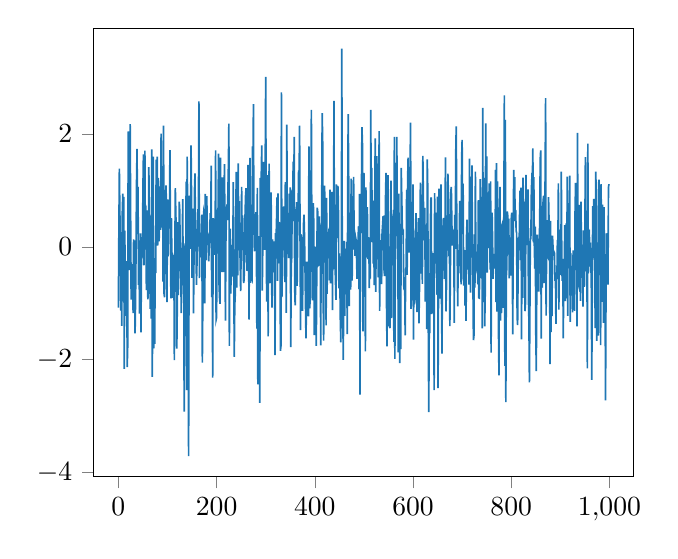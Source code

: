 % This file was created by matplotlib2tikz v0.6.17.
\begin{tikzpicture}

\definecolor{color0}{rgb}{0.122,0.467,0.706}

\begin{axis}[
xmin=-49.95, xmax=1048.95,
ymin=-4.071, ymax=3.873,
tick align=outside,
tick pos=left,
x grid style={white!69.02!black},
y grid style={white!69.02!black}
]
\addplot [semithick, color0, forget plot]
table {%
0 -1.076
1 0.258
2 1.386
3 0.634
4 0.061
5 -1.129
6 -0.28
7 -1.4
8 0.616
9 0.941
10 -0.483
11 0.883
12 -2.161
13 0.288
14 -0.49
15 -0.471
16 -1.223
17 -0.252
18 -2.13
19 -1.765
20 2.043
21 1.449
22 -0.415
23 0.825
24 2.172
25 0.508
26 -0.934
27 -0.503
28 -0.395
29 -0.308
30 -1.174
31 0.131
32 -0.774
33 0.113
34 -1.533
35 -0.94
36 -0.057
37 1.148
38 1.734
39 0.423
40 1.06
41 -0.676
42 0.113
43 -1.183
44 -0.236
45 0.236
46 -1.518
47 -0.224
48 -0.185
49 -0.175
50 1.03
51 1.638
52 -0.33
53 0.203
54 1.702
55 0.005
56 0.728
57 -0.769
58 0.034
59 0.646
60 -0.932
61 -0.787
62 1.412
63 0.66
64 0.158
65 -1.1
66 0.392
67 -1.273
68 1.727
69 -2.305
70 -1.039
71 1.596
72 -1.8
73 -0.749
74 -1.719
75 -0.202
76 -0.465
77 1.544
78 1.078
79 1.599
80 0.021
81 1.218
82 1.129
83 0.098
84 0.915
85 0.636
86 0.3
87 2.006
88 1.121
89 0.344
90 1.372
91 -0.618
92 2.145
93 -0.827
94 -0.893
95 -0.368
96 0.867
97 1.09
98 0.648
99 -0.981
100 0.841
101 -0.168
102 0.376
103 0.694
104 0.506
105 1.715
106 0.202
107 -0.913
108 0.507
109 -0.173
110 -0.105
111 -0.904
112 -0.388
113 -0.15
114 -2.007
115 -0.045
116 1.038
117 0.57
118 0.295
119 -1.803
120 -1.022
121 0.435
122 -0.857
123 -0.472
124 0.8
125 0.642
126 -0.151
127 -0.27
128 -1.173
129 -0.289
130 -0.156
131 0.844
132 -0.682
133 -0.232
134 -2.921
135 -0.171
136 0.059
137 -0.744
138 1.157
139 -2.538
140 1.597
141 0.79
142 0.414
143 -3.71
144 0.13
145 0.907
146 -0.037
147 0.392
148 1.798
149 0.833
150 -0.552
151 0.676
152 0.627
153 -1.179
154 -0.144
155 0.998
156 1.301
157 0.19
158 0.099
159 -0.675
160 -0.316
161 0.397
162 0.665
163 0.612
164 2.576
165 -0.553
166 0.156
167 -0.099
168 -0.186
169 0.29
170 0.569
171 -2.051
172 -0.923
173 -0.857
174 0.615
175 0.572
176 -1.001
177 0.938
178 0.019
179 -0.238
180 0.899
181 0.341
182 0.03
183 0.229
184 -0.257
185 0.006
186 0.157
187 0.597
188 0.195
189 1.44
190 -0.892
191 0.322
192 -2.317
193 0.507
194 0.3
195 0.023
196 -0.143
197 0.138
198 1.709
199 -1.291
200 -1.25
201 0.446
202 0.65
203 0.66
204 1.652
205 -0.661
206 -0.901
207 -1.01
208 1.58
209 -0.353
210 -0.287
211 -0.447
212 1.23
213 -0.327
214 -0.446
215 0.659
216 1.466
217 0.286
218 -1.306
219 0.113
220 0.488
221 0.753
222 0.473
223 0.966
224 1.42
225 2.181
226 -1.755
227 0.096
228 0.323
229 -0.831
230 0.035
231 -0.529
232 -0.222
233 -0.24
234 1.148
235 -0.448
236 -1.948
237 -1.046
238 -0.845
239 0.355
240 1.329
241 -0.722
242 0.199
243 -0.506
244 1.479
245 0.168
246 0.81
247 0.021
248 -0.239
249 -0.783
250 -0.065
251 1.061
252 -0.057
253 0.558
254 0.068
255 -0.643
256 -0.588
257 -0.115
258 0.572
259 0.906
260 1.041
261 -0.122
262 -0.412
263 -0.414
264 1.451
265 0.602
266 -1.288
267 0.434
268 1.576
269 -0.638
270 0.396
271 -0.539
272 -0.566
273 1.781
274 1.274
275 2.53
276 0.361
277 -0.08
278 0.254
279 0.317
280 0.614
281 0.162
282 -1.45
283 1.042
284 -2.439
285 -0.355
286 -0.317
287 0.191
288 -2.766
289 1.219
290 1.075
291 1.283
292 1.796
293 -0.775
294 -0.033
295 1.504
296 0.537
297 0.595
298 -0.054
299 1.435
300 3.01
301 0.561
302 -0.972
303 -0.479
304 1.272
305 -1.585
306 0.365
307 1.472
308 -0.506
309 -0.645
310 0.479
311 0.965
312 -0.65
313 -1.079
314 0.132
315 -0.271
316 -0.452
317 -0.164
318 0.095
319 -1.921
320 0.241
321 0.108
322 0.429
323 0.875
324 -0.603
325 0.947
326 -0.292
327 0.436
328 0.105
329 0.433
330 -1.843
331 -1.764
332 2.737
333 -0.893
334 -0.197
335 0.047
336 0.592
337 0.716
338 0.61
339 -0.626
340 1.147
341 0.331
342 -1.17
343 2.164
344 -0.043
345 -0.13
346 0.6
347 -0.199
348 0.944
349 0.013
350 1.052
351 -1.777
352 -0.335
353 -0.192
354 0.871
355 0.827
356 1.511
357 0.457
358 1.949
359 -0.703
360 -1.039
361 -0.681
362 0.077
363 0.79
364 -0.693
365 0.154
366 0.63
367 1.353
368 1.209
369 2.145
370 0.114
371 -1.476
372 0.222
373 -0.01
374 -0.385
375 -1.135
376 -0.134
377 0.405
378 0.569
379 0.201
380 -0.338
381 -0.968
382 -1.623
383 -1.043
384 -0.262
385 -1.225
386 -0.395
387 -1.231
388 1.778
389 0.964
390 -1.089
391 0.51
392 0.478
393 2.426
394 -0.037
395 -0.951
396 -0.445
397 0.775
398 0.377
399 -1.563
400 -0.291
401 -0.817
402 0.005
403 -1.757
404 -0.416
405 0.693
406 0.616
407 -0.331
408 -0.321
409 0.54
410 0.165
411 0.276
412 -1.746
413 -0.054
414 0.553
415 2.37
416 1.893
417 -0.915
418 -1.664
419 0.834
420 1.084
421 -0.208
422 0.808
423 -1.394
424 0.866
425 -0.835
426 0.099
427 0.265
428 -0.128
429 0.322
430 -0.596
431 1.013
432 -0.649
433 0.687
434 0.156
435 0.974
436 -1.123
437 0.77
438 -0.395
439 2.587
440 -0.188
441 -0.294
442 -0.559
443 -0.94
444 1.104
445 0.153
446 0.463
447 1.079
448 0.774
449 -0.735
450 -0.115
451 -0.571
452 -1.316
453 -1.692
454 -0.257
455 3.511
456 -0.625
457 -1.126
458 -2.002
459 -0.409
460 0.105
461 -1.222
462 -0.032
463 -0.568
464 -0.754
465 0.088
466 -1.548
467 0.9
468 2.35
469 1.198
470 -1.053
471 0.011
472 0.604
473 -0.76
474 1.208
475 0.651
476 -0.601
477 0.411
478 -0.048
479 1.238
480 0.318
481 0.086
482 -0.159
483 0.17
484 0.121
485 -0.176
486 -0.569
487 -0.481
488 0.093
489 0.361
490 -0.749
491 0.937
492 -2.617
493 0.843
494 0.242
495 1.023
496 2.12
497 1.825
498 -1.497
499 -0.226
500 1.308
501 0.341
502 0.39
503 -1.852
504 1.053
505 0.377
506 0.109
507 0.705
508 -0.216
509 -0.07
510 0.169
511 -0.732
512 -0.014
513 -0.565
514 2.424
515 0.204
516 1.397
517 0.085
518 0.819
519 -0.299
520 0.363
521 -0.681
522 0.744
523 1.919
524 -0.798
525 0.12
526 1.605
527 -0.169
528 1.475
529 -0.54
530 0.069
531 2.048
532 -1.136
533 -0.202
534 -0.577
535 0.116
536 -0.663
537 0.243
538 0.382
539 0.532
540 0.536
541 -0.409
542 -0.517
543 -0.311
544 0.864
545 1.309
546 -0.969
547 -1.762
548 -0.836
549 1.271
550 -1.41
551 -0.664
552 -0.428
553 -1.443
554 0.398
555 1.171
556 -1.263
557 0.548
558 0.083
559 -0.043
560 0.656
561 -1.683
562 1.949
563 -1.984
564 -0.271
565 0.087
566 0.997
567 1.946
568 0.359
569 0.321
570 -1.872
571 0.943
572 -0.262
573 -2.059
574 0.406
575 -1.812
576 1.399
577 0.917
578 0.421
579 0.211
580 0.31
581 -0.679
582 -0.767
583 -0.539
584 -1.569
585 -0.406
586 -0.359
587 1.009
588 -0.497
589 1.177
590 1.578
591 -0.011
592 -0.103
593 0.916
594 1.41
595 2.2
596 -1.1
597 -0.893
598 0.527
599 0.322
600 1.106
601 -1.645
602 0.164
603 -1.019
604 -0.808
605 0.253
606 0.596
607 -0.48
608 -1.159
609 0.241
610 0.154
611 0.507
612 -1.357
613 -0.82
614 0.129
615 1.135
616 0.761
617 -0.475
618 0.926
619 -0.658
620 1.611
621 0.94
622 0.113
623 0.53
624 0.691
625 -0.972
626 0.394
627 -0.074
628 -1.46
629 1.547
630 1.039
631 -1.242
632 -2.93
633 -1.446
634 -1.528
635 -0.08
636 0.812
637 0.877
638 -1.194
639 -0.676
640 -0.19
641 -0.111
642 -0.372
643 -2.54
644 0.953
645 -0.299
646 0.607
647 0.371
648 -0.125
649 -0.851
650 0.891
651 -2.505
652 -0.527
653 1.03
654 -0.493
655 1.018
656 -0.92
657 1.107
658 -0.861
659 -1.891
660 -0.182
661 0.041
662 0.513
663 0.34
664 -0.57
665 -0.086
666 1.583
667 -1.146
668 -0.767
669 0.368
670 0.127
671 1.298
672 0.936
673 -0.164
674 0.577
675 -1.407
676 -0.562
677 0.991
678 1.06
679 0.458
680 0.022
681 0.223
682 0.268
683 0.246
684 -1.347
685 0.565
686 -0.037
687 1.655
688 2.132
689 0.574
690 -0.131
691 -1.054
692 -0.289
693 -0.237
694 -0.282
695 0.812
696 -0.466
697 -0.394
698 -0.665
699 1.55
700 1.893
701 0.226
702 1.12
703 -0.689
704 -0.228
705 -0.057
706 -1.042
707 -0.238
708 -1.311
709 0.197
710 0.48
711 -0.404
712 -0.128
713 -0.149
714 -0.671
715 1.564
716 0.638
717 -0.813
718 1.242
719 0.423
720 1.444
721 -0.024
722 -0.629
723 -1.654
724 -1.586
725 0.219
726 -0.723
727 1.33
728 -0.242
729 -0.36
730 -0.307
731 -0.086
732 -0.666
733 0.825
734 -0.904
735 -0.908
736 -0.161
737 1.198
738 -0.556
739 0.662
740 0.885
741 -1.447
742 2.462
743 -0.98
744 0.655
745 1.219
746 -1.409
747 -0.832
748 2.186
749 0.064
750 1.603
751 -0.457
752 0.963
753 0.552
754 -0.023
755 1.122
756 1.007
757 -0.403
758 1.158
759 -1.875
760 0.272
761 0.607
762 0.112
763 -0.569
764 -0.126
765 -0.302
766 -0.153
767 -0.386
768 1.361
769 -0.982
770 1.483
771 -1.148
772 1.16
773 -0.093
774 -1.447
775 -2.278
776 0.172
777 1.062
778 -1.308
779 0.259
780 -1.174
781 0.385
782 0.413
783 -0.41
784 -1.082
785 0.675
786 2.683
787 -2.111
788 2.25
789 -2.751
790 -0.529
791 -0.369
792 0.625
793 0.54
794 0.04
795 0.501
796 -0.56
797 0.131
798 -0.185
799 -0.512
800 0.491
801 0.603
802 0.429
803 -1.551
804 -0.073
805 1.364
806 1.085
807 1.235
808 0.455
809 0.653
810 0.288
811 0.241
812 -1.245
813 -1.388
814 -0.461
815 0.177
816 -0.052
817 0.579
818 0.997
819 -0.235
820 1.047
821 -1.638
822 0.962
823 -0.906
824 1.227
825 0.755
826 0.8
827 -0.41
828 -1.141
829 -1.005
830 1.273
831 0.03
832 0.137
833 0.745
834 1.017
835 -0.9
836 -1.307
837 -2.404
838 -1.106
839 0.33
840 0.13
841 1.004
842 1.216
843 1.185
844 1.743
845 0.077
846 1.236
847 0.025
848 -0.387
849 0.357
850 -1.517
851 -2.204
852 -0.705
853 0.217
854 -0.216
855 -0.465
856 -0.793
857 0.073
858 0.427
859 1.551
860 1.708
861 -1.627
862 0.339
863 -0.721
864 0.677
865 0.821
866 0.907
867 -0.645
868 -0.26
869 1.291
870 2.633
871 -1.219
872 -0.058
873 0.473
874 -0.161
875 -0.183
876 0.881
877 0.447
878 0.077
879 -2.078
880 0.461
881 -1.51
882 -0.554
883 -1.23
884 0.198
885 0.012
886 -0.161
887 -0.089
888 -0.111
889 -0.603
890 -0.477
891 -1.365
892 -0.454
893 -0.574
894 0.123
895 0.07
896 1.125
897 -1.111
898 0.305
899 -0.414
900 -0.065
901 -0.5
902 1.332
903 -0.432
904 -0.601
905 -0.314
906 -1.624
907 -0.215
908 -0.378
909 0.385
910 -0.964
911 0.048
912 0.415
913 -0.915
914 1.245
915 -1.222
916 0.774
917 -0.23
918 -0.053
919 1.262
920 -1.331
921 -0.11
922 -0.541
923 -0.866
924 -0.468
925 -1.161
926 -0.065
927 -0.942
928 -0.348
929 -1.133
930 0.632
931 1.134
932 0.611
933 0.877
934 -1.41
935 2.02
936 -0.63
937 -0.669
938 0.195
939 0.744
940 0.537
941 -0.956
942 0.801
943 -0.109
944 -0.552
945 0.039
946 -1.058
947 0.289
948 -0.001
949 -0.709
950 0.427
951 1.59
952 -0.092
953 -0.437
954 -0.064
955 -2.154
956 1.828
957 -0.47
958 -0.272
959 0.304
960 -0.349
961 0.073
962 -0.324
963 -0.564
964 -2.357
965 -0.66
966 0.719
967 -0.199
968 0.85
969 0.163
970 -0.134
971 -1.443
972 1.331
973 1.004
974 -1.665
975 0.08
976 -0.709
977 -1.575
978 1.121
979 1.191
980 -0.501
981 0.652
982 -1.743
983 1.11
984 -0.976
985 -0.079
986 0.745
987 0.49
988 -1.348
989 0.701
990 -1.011
991 -0.32
992 -2.722
993 -0.771
994 0.237
995 -0.148
996 0.244
997 -0.672
998 1.054
999 1.11
};
\end{axis}

\end{tikzpicture}